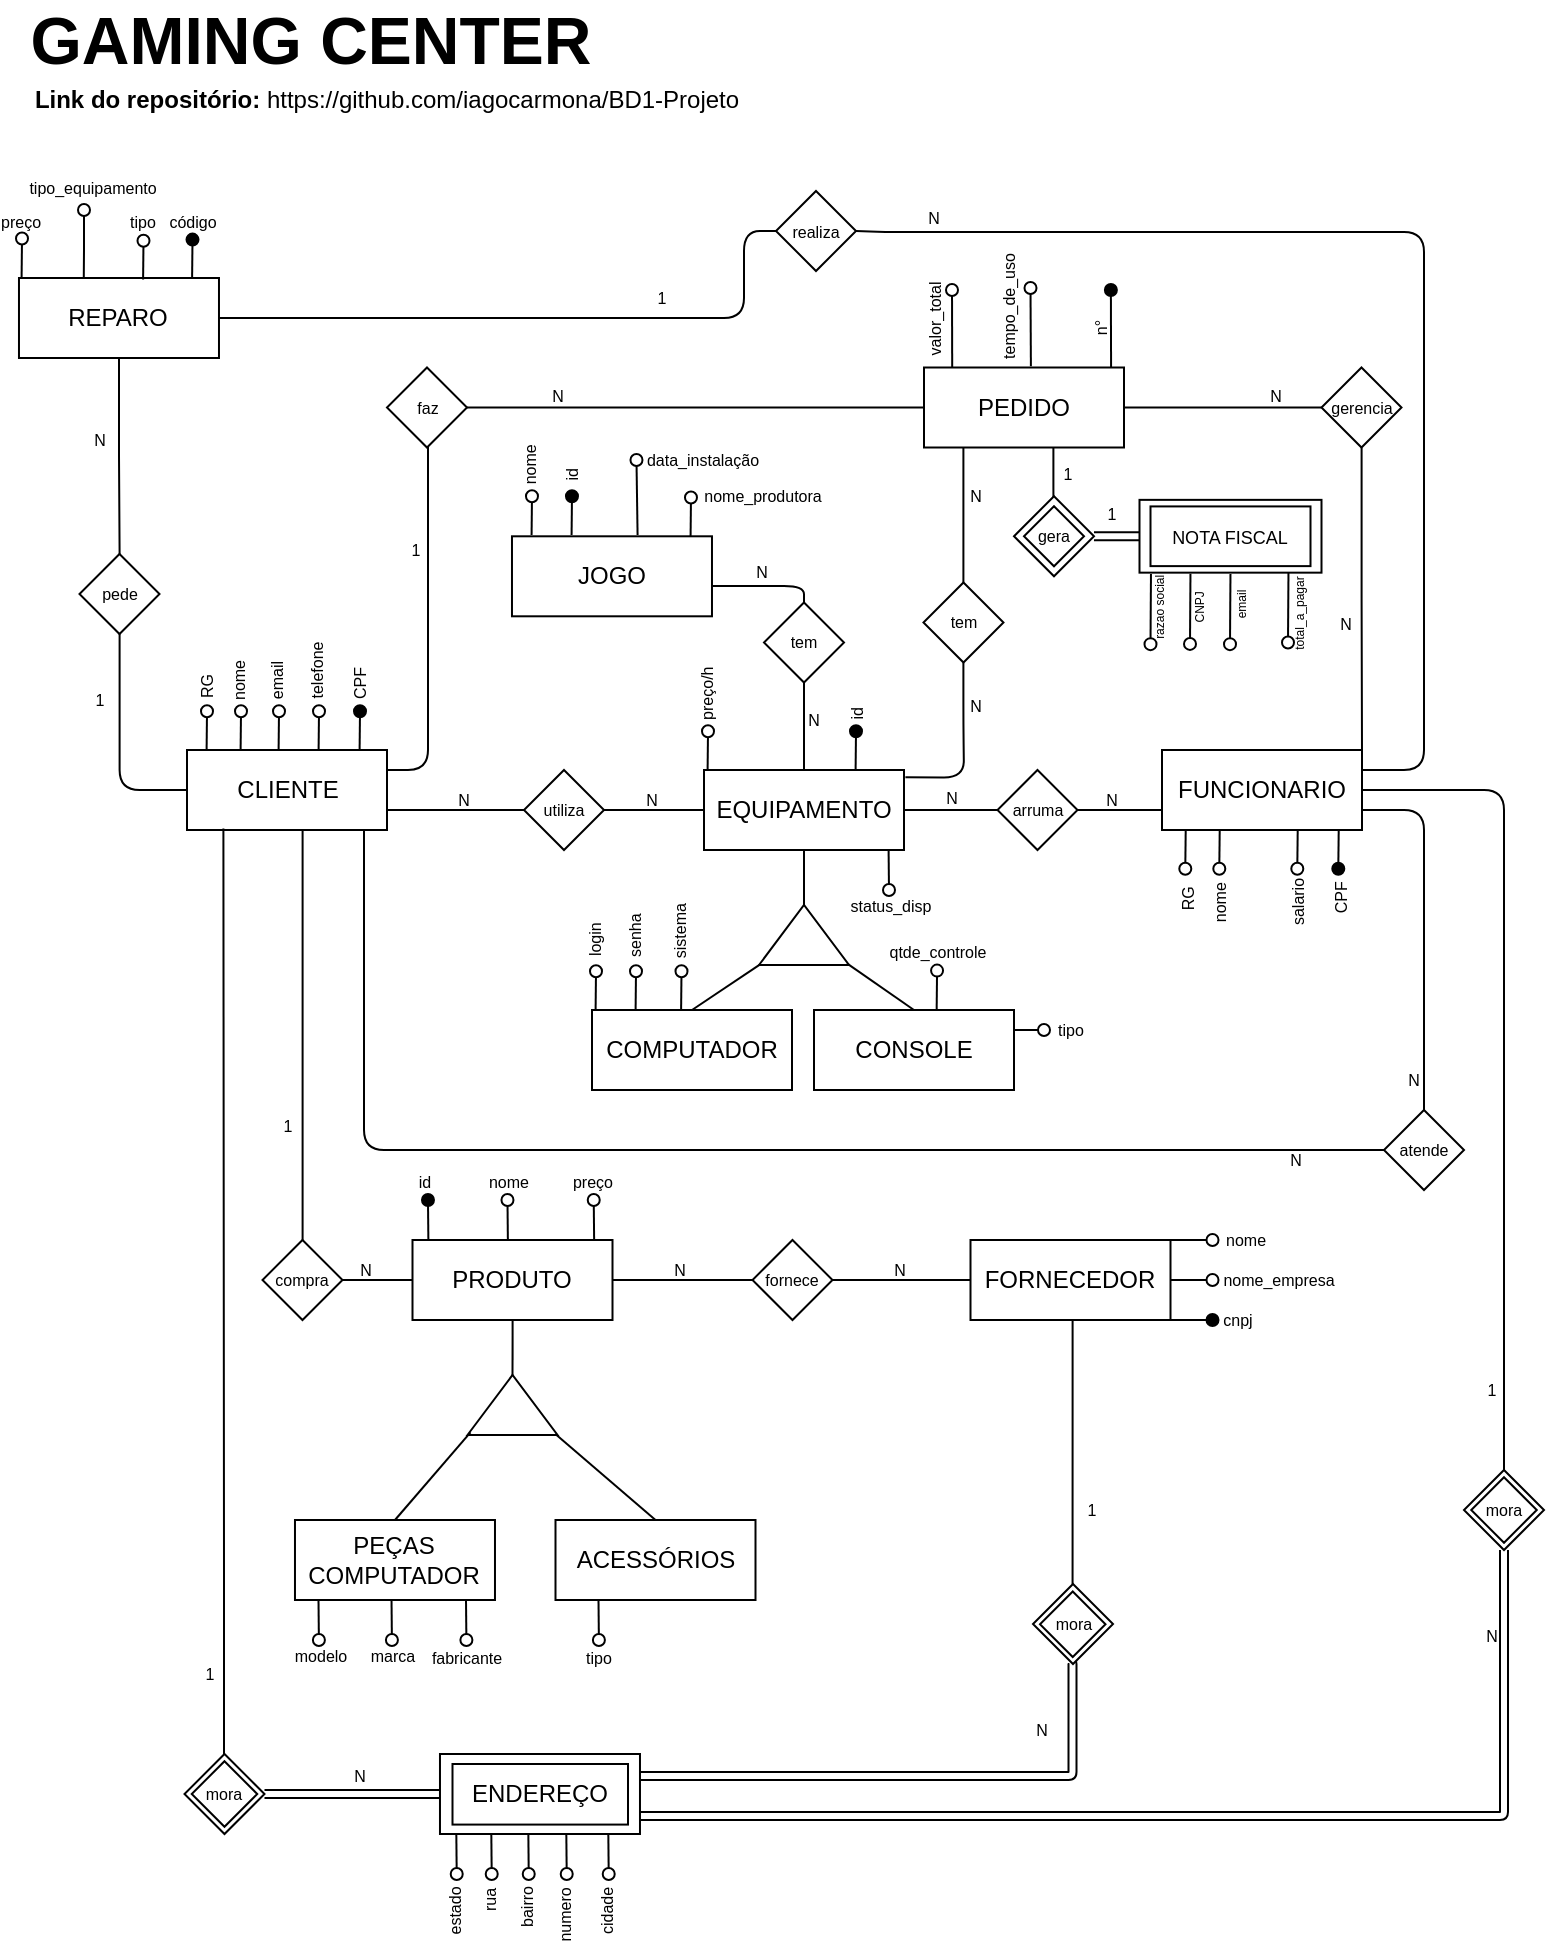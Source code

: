 <mxfile version="19.0.3" type="device"><diagram id="tFjh-JC69PEkfASW7UYD" name="Page-1"><mxGraphModel dx="331" dy="166" grid="1" gridSize="10" guides="1" tooltips="1" connect="1" arrows="1" fold="1" page="1" pageScale="1" pageWidth="827" pageHeight="1169" math="0" shadow="0"><root><mxCell id="0"/><mxCell id="1" parent="0"/><mxCell id="dLTUqUdsc6a28uXezFOx-49" value="" style="endArrow=none;dashed=1;html=1;rounded=0;entryX=0.5;entryY=1;entryDx=0;entryDy=0;strokeWidth=2;endSize=6;jumpSize=9;jumpStyle=none;sourcePerimeterSpacing=0;strokeColor=none;startSize=34;fontSize=13;spacing=3;" parent="1" edge="1"><mxGeometry width="50" height="50" relative="1" as="geometry"><mxPoint x="71" y="667" as="sourcePoint"/><mxPoint x="51" y="632" as="targetPoint"/></mxGeometry></mxCell><mxCell id="Bq1xxbU5dl7gMrOgX1wE-48" style="edgeStyle=orthogonalEdgeStyle;rounded=0;orthogonalLoop=1;jettySize=auto;html=1;fontSize=8;startArrow=none;startFill=0;endArrow=none;endFill=0;" parent="1" source="Bq1xxbU5dl7gMrOgX1wE-26" target="Bq1xxbU5dl7gMrOgX1wE-46" edge="1"><mxGeometry relative="1" as="geometry"><Array as="points"><mxPoint x="230" y="420"/><mxPoint x="230" y="420"/></Array></mxGeometry></mxCell><mxCell id="zkrEf3ewqRUQauNhbl9_-11" style="edgeStyle=orthogonalEdgeStyle;rounded=1;orthogonalLoop=1;jettySize=auto;html=1;startArrow=none;startFill=0;endArrow=none;endFill=0;" parent="1" source="Bq1xxbU5dl7gMrOgX1wE-26" target="zkrEf3ewqRUQauNhbl9_-10" edge="1"><mxGeometry relative="1" as="geometry"/></mxCell><mxCell id="Fy-YV-M8j6B59Q8x-zke-20" style="edgeStyle=orthogonalEdgeStyle;rounded=1;orthogonalLoop=1;jettySize=auto;html=1;startArrow=none;startFill=0;endArrow=none;endFill=0;" parent="1" source="Bq1xxbU5dl7gMrOgX1wE-26" target="Fy-YV-M8j6B59Q8x-zke-19" edge="1"><mxGeometry relative="1" as="geometry"><Array as="points"><mxPoint x="232" y="400"/></Array></mxGeometry></mxCell><mxCell id="Bq1xxbU5dl7gMrOgX1wE-26" value="CLIENTE" style="rounded=0;whiteSpace=wrap;html=1;" parent="1" vertex="1"><mxGeometry x="111.5" y="390" width="100" height="40" as="geometry"/></mxCell><mxCell id="Bq1xxbU5dl7gMrOgX1wE-27" value="" style="endArrow=oval;html=1;rounded=0;fontSize=8;exitX=0.948;exitY=-0.015;exitDx=0;exitDy=0;exitPerimeter=0;endFill=0;" parent="1" edge="1"><mxGeometry width="50" height="50" relative="1" as="geometry"><mxPoint x="121.3" y="390" as="sourcePoint"/><mxPoint x="121.5" y="370.6" as="targetPoint"/></mxGeometry></mxCell><mxCell id="Bq1xxbU5dl7gMrOgX1wE-28" value="&lt;span style=&quot;font-size: 8px;&quot;&gt;RG&lt;br&gt;&lt;/span&gt;" style="text;html=1;strokeColor=none;fillColor=none;align=center;verticalAlign=middle;whiteSpace=wrap;rounded=0;rotation=-90;" parent="1" vertex="1"><mxGeometry x="111.5" y="354.25" width="17" height="8.5" as="geometry"/></mxCell><mxCell id="Bq1xxbU5dl7gMrOgX1wE-31" value="" style="endArrow=oval;html=1;rounded=0;fontSize=8;exitX=0.948;exitY=-0.015;exitDx=0;exitDy=0;exitPerimeter=0;endFill=0;" parent="1" edge="1"><mxGeometry width="50" height="50" relative="1" as="geometry"><mxPoint x="138.3" y="390" as="sourcePoint"/><mxPoint x="138.5" y="370.6" as="targetPoint"/></mxGeometry></mxCell><mxCell id="Bq1xxbU5dl7gMrOgX1wE-32" value="&lt;span style=&quot;font-size: 8px;&quot;&gt;nome&lt;br&gt;&lt;/span&gt;" style="text;html=1;strokeColor=none;fillColor=none;align=center;verticalAlign=middle;whiteSpace=wrap;rounded=0;rotation=-90;" parent="1" vertex="1"><mxGeometry x="127.5" y="351.25" width="17" height="8.5" as="geometry"/></mxCell><mxCell id="Bq1xxbU5dl7gMrOgX1wE-33" value="" style="endArrow=oval;html=1;rounded=0;fontSize=8;exitX=0.948;exitY=-0.015;exitDx=0;exitDy=0;exitPerimeter=0;endFill=0;" parent="1" edge="1"><mxGeometry width="50" height="50" relative="1" as="geometry"><mxPoint x="157.3" y="390" as="sourcePoint"/><mxPoint x="157.5" y="370.6" as="targetPoint"/></mxGeometry></mxCell><mxCell id="Bq1xxbU5dl7gMrOgX1wE-34" value="&lt;span style=&quot;font-size: 8px;&quot;&gt;email&lt;br&gt;&lt;/span&gt;" style="text;html=1;strokeColor=none;fillColor=none;align=center;verticalAlign=middle;whiteSpace=wrap;rounded=0;rotation=-90;" parent="1" vertex="1"><mxGeometry x="146.5" y="351.25" width="17" height="8.5" as="geometry"/></mxCell><mxCell id="Bq1xxbU5dl7gMrOgX1wE-35" value="" style="endArrow=oval;html=1;rounded=0;fontSize=8;exitX=0.948;exitY=-0.015;exitDx=0;exitDy=0;exitPerimeter=0;endFill=0;" parent="1" edge="1"><mxGeometry width="50" height="50" relative="1" as="geometry"><mxPoint x="177.3" y="390" as="sourcePoint"/><mxPoint x="177.5" y="370.6" as="targetPoint"/></mxGeometry></mxCell><mxCell id="Bq1xxbU5dl7gMrOgX1wE-36" value="&lt;span style=&quot;font-size: 8px;&quot;&gt;telefone&lt;br&gt;&lt;/span&gt;" style="text;html=1;strokeColor=none;fillColor=none;align=center;verticalAlign=middle;whiteSpace=wrap;rounded=0;rotation=-90;" parent="1" vertex="1"><mxGeometry x="166.5" y="346.25" width="17" height="8.5" as="geometry"/></mxCell><mxCell id="Bq1xxbU5dl7gMrOgX1wE-37" value="" style="endArrow=oval;html=1;rounded=0;fontSize=8;exitX=0.948;exitY=-0.015;exitDx=0;exitDy=0;exitPerimeter=0;endFill=1;" parent="1" edge="1"><mxGeometry width="50" height="50" relative="1" as="geometry"><mxPoint x="197.8" y="390" as="sourcePoint"/><mxPoint x="198" y="370.6" as="targetPoint"/></mxGeometry></mxCell><mxCell id="Bq1xxbU5dl7gMrOgX1wE-38" value="&lt;span style=&quot;font-size: 8px;&quot;&gt;CPF&lt;br&gt;&lt;/span&gt;" style="text;html=1;strokeColor=none;fillColor=none;align=center;verticalAlign=middle;whiteSpace=wrap;rounded=0;rotation=-90;" parent="1" vertex="1"><mxGeometry x="188" y="352.25" width="17" height="8.5" as="geometry"/></mxCell><mxCell id="Bq1xxbU5dl7gMrOgX1wE-47" style="edgeStyle=orthogonalEdgeStyle;rounded=0;orthogonalLoop=1;jettySize=auto;html=1;fontSize=8;startArrow=none;startFill=0;endArrow=none;endFill=0;" parent="1" source="Bq1xxbU5dl7gMrOgX1wE-45" target="Bq1xxbU5dl7gMrOgX1wE-46" edge="1"><mxGeometry relative="1" as="geometry"/></mxCell><mxCell id="Bq1xxbU5dl7gMrOgX1wE-61" style="edgeStyle=orthogonalEdgeStyle;rounded=0;orthogonalLoop=1;jettySize=auto;html=1;fontSize=8;startArrow=none;startFill=0;endArrow=none;endFill=0;" parent="1" source="Bq1xxbU5dl7gMrOgX1wE-45" target="Bq1xxbU5dl7gMrOgX1wE-60" edge="1"><mxGeometry relative="1" as="geometry"/></mxCell><mxCell id="Bq1xxbU5dl7gMrOgX1wE-45" value="EQUIPAMENTO" style="rounded=0;whiteSpace=wrap;html=1;" parent="1" vertex="1"><mxGeometry x="370" y="400" width="100" height="40" as="geometry"/></mxCell><mxCell id="Bq1xxbU5dl7gMrOgX1wE-46" value="utiliza" style="rhombus;whiteSpace=wrap;html=1;fontSize=8;" parent="1" vertex="1"><mxGeometry x="280" y="400" width="40" height="40" as="geometry"/></mxCell><mxCell id="Bq1xxbU5dl7gMrOgX1wE-51" value="N" style="text;html=1;strokeColor=none;fillColor=none;align=center;verticalAlign=middle;whiteSpace=wrap;rounded=0;fontSize=8;" parent="1" vertex="1"><mxGeometry x="240" y="410" width="20" height="10" as="geometry"/></mxCell><mxCell id="Bq1xxbU5dl7gMrOgX1wE-52" value="N" style="text;html=1;strokeColor=none;fillColor=none;align=center;verticalAlign=middle;whiteSpace=wrap;rounded=0;fontSize=8;" parent="1" vertex="1"><mxGeometry x="334" y="410" width="20" height="10" as="geometry"/></mxCell><mxCell id="Bq1xxbU5dl7gMrOgX1wE-54" style="edgeStyle=orthogonalEdgeStyle;rounded=0;orthogonalLoop=1;jettySize=auto;html=1;entryX=0.5;entryY=1;entryDx=0;entryDy=0;fontSize=8;startArrow=none;startFill=0;endArrow=none;endFill=0;" parent="1" source="Bq1xxbU5dl7gMrOgX1wE-53" target="Bq1xxbU5dl7gMrOgX1wE-45" edge="1"><mxGeometry relative="1" as="geometry"/></mxCell><mxCell id="Bq1xxbU5dl7gMrOgX1wE-53" value="" style="triangle;whiteSpace=wrap;html=1;rotation=-90;" parent="1" vertex="1"><mxGeometry x="405" y="460" width="30" height="45" as="geometry"/></mxCell><mxCell id="Bq1xxbU5dl7gMrOgX1wE-55" value="COMPUTADOR" style="rounded=0;whiteSpace=wrap;html=1;" parent="1" vertex="1"><mxGeometry x="314" y="520" width="100" height="40" as="geometry"/></mxCell><mxCell id="Bq1xxbU5dl7gMrOgX1wE-56" value="CONSOLE" style="rounded=0;whiteSpace=wrap;html=1;" parent="1" vertex="1"><mxGeometry x="425" y="520" width="100" height="40" as="geometry"/></mxCell><mxCell id="Bq1xxbU5dl7gMrOgX1wE-58" value="" style="endArrow=none;html=1;rounded=0;fontSize=8;entryX=0.011;entryY=0.013;entryDx=0;entryDy=0;entryPerimeter=0;exitX=0.5;exitY=0;exitDx=0;exitDy=0;" parent="1" source="Bq1xxbU5dl7gMrOgX1wE-55" target="Bq1xxbU5dl7gMrOgX1wE-53" edge="1"><mxGeometry width="50" height="50" relative="1" as="geometry"><mxPoint x="375.5" y="520" as="sourcePoint"/><mxPoint x="393.675" y="496.48" as="targetPoint"/></mxGeometry></mxCell><mxCell id="Bq1xxbU5dl7gMrOgX1wE-59" value="" style="endArrow=none;html=1;rounded=0;fontSize=8;exitX=0.5;exitY=0;exitDx=0;exitDy=0;entryX=0.026;entryY=0.977;entryDx=0;entryDy=0;entryPerimeter=0;" parent="1" source="Bq1xxbU5dl7gMrOgX1wE-56" target="Bq1xxbU5dl7gMrOgX1wE-53" edge="1"><mxGeometry width="50" height="50" relative="1" as="geometry"><mxPoint x="380" y="520" as="sourcePoint"/><mxPoint x="430" y="470" as="targetPoint"/></mxGeometry></mxCell><mxCell id="Bq1xxbU5dl7gMrOgX1wE-60" value="tem" style="rhombus;whiteSpace=wrap;html=1;fontSize=8;" parent="1" vertex="1"><mxGeometry x="400" y="316.25" width="40" height="40" as="geometry"/></mxCell><mxCell id="Bq1xxbU5dl7gMrOgX1wE-63" style="edgeStyle=orthogonalEdgeStyle;rounded=1;orthogonalLoop=1;jettySize=auto;html=1;fontSize=8;startArrow=none;startFill=0;endArrow=none;endFill=0;" parent="1" source="Bq1xxbU5dl7gMrOgX1wE-62" target="Bq1xxbU5dl7gMrOgX1wE-60" edge="1"><mxGeometry relative="1" as="geometry"><Array as="points"><mxPoint x="374" y="308"/><mxPoint x="420" y="308"/></Array></mxGeometry></mxCell><mxCell id="Bq1xxbU5dl7gMrOgX1wE-62" value="JOGO" style="rounded=0;whiteSpace=wrap;html=1;" parent="1" vertex="1"><mxGeometry x="273.99" y="283.15" width="100" height="40" as="geometry"/></mxCell><mxCell id="Bq1xxbU5dl7gMrOgX1wE-64" value="N" style="text;html=1;strokeColor=none;fillColor=none;align=center;verticalAlign=middle;whiteSpace=wrap;rounded=0;fontSize=8;" parent="1" vertex="1"><mxGeometry x="420" y="369.75" width="10" height="10" as="geometry"/></mxCell><mxCell id="Bq1xxbU5dl7gMrOgX1wE-65" value="N" style="text;html=1;strokeColor=none;fillColor=none;align=center;verticalAlign=middle;whiteSpace=wrap;rounded=0;fontSize=8;" parent="1" vertex="1"><mxGeometry x="394" y="296" width="10" height="10" as="geometry"/></mxCell><mxCell id="Bq1xxbU5dl7gMrOgX1wE-66" value="" style="endArrow=oval;html=1;rounded=0;fontSize=8;exitX=0.948;exitY=-0.015;exitDx=0;exitDy=0;exitPerimeter=0;endFill=0;" parent="1" edge="1"><mxGeometry width="50" height="50" relative="1" as="geometry"><mxPoint x="283.79" y="282.55" as="sourcePoint"/><mxPoint x="283.99" y="263.15" as="targetPoint"/></mxGeometry></mxCell><mxCell id="Bq1xxbU5dl7gMrOgX1wE-67" value="&lt;font style=&quot;font-size: 8px;&quot;&gt;nome&lt;/font&gt;" style="text;html=1;strokeColor=none;fillColor=none;align=center;verticalAlign=middle;whiteSpace=wrap;rounded=0;rotation=-90;" parent="1" vertex="1"><mxGeometry x="271.99" y="242.15" width="20" height="10" as="geometry"/></mxCell><mxCell id="Bq1xxbU5dl7gMrOgX1wE-68" value="" style="endArrow=oval;html=1;rounded=0;fontSize=8;exitX=0.948;exitY=-0.015;exitDx=0;exitDy=0;exitPerimeter=0;endFill=1;" parent="1" edge="1"><mxGeometry width="50" height="50" relative="1" as="geometry"><mxPoint x="303.79" y="282.55" as="sourcePoint"/><mxPoint x="303.99" y="263.15" as="targetPoint"/></mxGeometry></mxCell><mxCell id="Bq1xxbU5dl7gMrOgX1wE-69" value="&lt;font style=&quot;font-size: 8px;&quot;&gt;id&lt;/font&gt;" style="text;html=1;strokeColor=none;fillColor=none;align=center;verticalAlign=middle;whiteSpace=wrap;rounded=0;rotation=-90;" parent="1" vertex="1"><mxGeometry x="292.99" y="247.15" width="20" height="10" as="geometry"/></mxCell><mxCell id="Bq1xxbU5dl7gMrOgX1wE-70" value="" style="endArrow=oval;html=1;rounded=0;fontSize=8;exitX=0.948;exitY=-0.015;exitDx=0;exitDy=0;exitPerimeter=0;endFill=0;" parent="1" edge="1"><mxGeometry width="50" height="50" relative="1" as="geometry"><mxPoint x="336.79" y="282.55" as="sourcePoint"/><mxPoint x="336.24" y="245" as="targetPoint"/></mxGeometry></mxCell><mxCell id="Bq1xxbU5dl7gMrOgX1wE-71" value="&lt;font style=&quot;font-size: 8px;&quot;&gt;data_instalação&lt;/font&gt;" style="text;html=1;strokeColor=none;fillColor=none;align=center;verticalAlign=middle;whiteSpace=wrap;rounded=0;rotation=0;" parent="1" vertex="1"><mxGeometry x="341.5" y="238.75" width="55" height="10" as="geometry"/></mxCell><mxCell id="Bq1xxbU5dl7gMrOgX1wE-72" value="" style="endArrow=oval;html=1;rounded=0;fontSize=8;exitX=0.948;exitY=-0.015;exitDx=0;exitDy=0;exitPerimeter=0;endFill=0;" parent="1" edge="1"><mxGeometry width="50" height="50" relative="1" as="geometry"><mxPoint x="363.29" y="283.15" as="sourcePoint"/><mxPoint x="363.49" y="263.75" as="targetPoint"/></mxGeometry></mxCell><mxCell id="Bq1xxbU5dl7gMrOgX1wE-73" value="&lt;font style=&quot;font-size: 8px;&quot;&gt;nome_produtora&lt;/font&gt;" style="text;html=1;strokeColor=none;fillColor=none;align=center;verticalAlign=middle;whiteSpace=wrap;rounded=0;rotation=0;" parent="1" vertex="1"><mxGeometry x="366.5" y="257.15" width="65" height="10" as="geometry"/></mxCell><mxCell id="Bq1xxbU5dl7gMrOgX1wE-76" value="" style="endArrow=oval;html=1;rounded=0;fontSize=8;exitX=0.948;exitY=-0.015;exitDx=0;exitDy=0;exitPerimeter=0;endFill=0;" parent="1" edge="1"><mxGeometry width="50" height="50" relative="1" as="geometry"><mxPoint x="315.8" y="520" as="sourcePoint"/><mxPoint x="316" y="500.6" as="targetPoint"/></mxGeometry></mxCell><mxCell id="Bq1xxbU5dl7gMrOgX1wE-77" value="&lt;span style=&quot;font-size: 8px;&quot;&gt;login&lt;br&gt;&lt;/span&gt;" style="text;html=1;strokeColor=none;fillColor=none;align=center;verticalAlign=middle;whiteSpace=wrap;rounded=0;rotation=-90;" parent="1" vertex="1"><mxGeometry x="304" y="479.6" width="20" height="10" as="geometry"/></mxCell><mxCell id="Bq1xxbU5dl7gMrOgX1wE-78" value="" style="endArrow=oval;html=1;rounded=0;fontSize=8;exitX=0.948;exitY=-0.015;exitDx=0;exitDy=0;exitPerimeter=0;endFill=0;" parent="1" edge="1"><mxGeometry width="50" height="50" relative="1" as="geometry"><mxPoint x="335.8" y="520" as="sourcePoint"/><mxPoint x="336" y="500.6" as="targetPoint"/></mxGeometry></mxCell><mxCell id="Bq1xxbU5dl7gMrOgX1wE-79" value="&lt;span style=&quot;font-size: 8px;&quot;&gt;senha&lt;br&gt;&lt;/span&gt;" style="text;html=1;strokeColor=none;fillColor=none;align=center;verticalAlign=middle;whiteSpace=wrap;rounded=0;rotation=-90;" parent="1" vertex="1"><mxGeometry x="324" y="477.6" width="20" height="10" as="geometry"/></mxCell><mxCell id="Bq1xxbU5dl7gMrOgX1wE-80" value="" style="endArrow=oval;html=1;rounded=0;fontSize=8;exitX=0.948;exitY=-0.015;exitDx=0;exitDy=0;exitPerimeter=0;endFill=0;" parent="1" edge="1"><mxGeometry width="50" height="50" relative="1" as="geometry"><mxPoint x="486.33" y="519.7" as="sourcePoint"/><mxPoint x="486.53" y="500.3" as="targetPoint"/></mxGeometry></mxCell><mxCell id="Bq1xxbU5dl7gMrOgX1wE-81" value="&lt;span style=&quot;font-size: 8px;&quot;&gt;qtde_controle&lt;br&gt;&lt;/span&gt;" style="text;html=1;strokeColor=none;fillColor=none;align=center;verticalAlign=middle;whiteSpace=wrap;rounded=0;rotation=0;" parent="1" vertex="1"><mxGeometry x="456.5" y="485.35" width="60" height="10" as="geometry"/></mxCell><mxCell id="Bq1xxbU5dl7gMrOgX1wE-82" value="" style="endArrow=oval;html=1;rounded=0;fontSize=8;exitX=0.948;exitY=-0.015;exitDx=0;exitDy=0;exitPerimeter=0;endFill=0;" parent="1" edge="1"><mxGeometry width="50" height="50" relative="1" as="geometry"><mxPoint x="371.8" y="400" as="sourcePoint"/><mxPoint x="372" y="380.6" as="targetPoint"/></mxGeometry></mxCell><mxCell id="Bq1xxbU5dl7gMrOgX1wE-83" value="&lt;span style=&quot;font-size: 8px;&quot;&gt;preço/h&lt;br&gt;&lt;/span&gt;" style="text;html=1;strokeColor=none;fillColor=none;align=center;verticalAlign=middle;whiteSpace=wrap;rounded=0;rotation=-90;" parent="1" vertex="1"><mxGeometry x="360" y="356.6" width="20" height="10" as="geometry"/></mxCell><mxCell id="Bq1xxbU5dl7gMrOgX1wE-84" value="" style="endArrow=oval;html=1;rounded=0;fontSize=8;exitX=0.948;exitY=-0.015;exitDx=0;exitDy=0;exitPerimeter=0;endFill=1;" parent="1" edge="1"><mxGeometry width="50" height="50" relative="1" as="geometry"><mxPoint x="445.8" y="400" as="sourcePoint"/><mxPoint x="446" y="380.6" as="targetPoint"/></mxGeometry></mxCell><mxCell id="Bq1xxbU5dl7gMrOgX1wE-85" value="&lt;span style=&quot;font-size: 8px;&quot;&gt;id&lt;br&gt;&lt;/span&gt;" style="text;html=1;strokeColor=none;fillColor=none;align=center;verticalAlign=middle;whiteSpace=wrap;rounded=0;rotation=-90;" parent="1" vertex="1"><mxGeometry x="440" y="366.6" width="10" height="10" as="geometry"/></mxCell><mxCell id="Bq1xxbU5dl7gMrOgX1wE-88" value="" style="endArrow=none;html=1;rounded=0;entryX=0.098;entryY=0.995;entryDx=0;entryDy=0;entryPerimeter=0;endFill=0;startArrow=oval;startFill=0;" parent="1" edge="1"><mxGeometry width="50" height="50" relative="1" as="geometry"><mxPoint x="462.5" y="460" as="sourcePoint"/><mxPoint x="462.3" y="440" as="targetPoint"/></mxGeometry></mxCell><mxCell id="Bq1xxbU5dl7gMrOgX1wE-89" value="&lt;font style=&quot;font-size: 8px;&quot;&gt;status_disp&lt;/font&gt;" style="text;html=1;strokeColor=none;fillColor=none;align=center;verticalAlign=middle;whiteSpace=wrap;rounded=0;" parent="1" vertex="1"><mxGeometry x="446" y="462" width="35" height="10" as="geometry"/></mxCell><mxCell id="Fy-YV-M8j6B59Q8x-zke-2" style="edgeStyle=orthogonalEdgeStyle;rounded=1;orthogonalLoop=1;jettySize=auto;html=1;entryX=0.5;entryY=0;entryDx=0;entryDy=0;endArrow=none;endFill=0;" parent="1" source="Bq1xxbU5dl7gMrOgX1wE-90" target="Bq1xxbU5dl7gMrOgX1wE-141" edge="1"><mxGeometry relative="1" as="geometry"><Array as="points"><mxPoint x="730" y="420"/></Array></mxGeometry></mxCell><mxCell id="Fy-YV-M8j6B59Q8x-zke-3" style="edgeStyle=orthogonalEdgeStyle;rounded=0;orthogonalLoop=1;jettySize=auto;html=1;endArrow=none;endFill=0;" parent="1" source="Bq1xxbU5dl7gMrOgX1wE-90" target="Bq1xxbU5dl7gMrOgX1wE-92" edge="1"><mxGeometry relative="1" as="geometry"><Array as="points"><mxPoint x="590" y="420"/><mxPoint x="590" y="420"/></Array></mxGeometry></mxCell><mxCell id="Fy-YV-M8j6B59Q8x-zke-5" style="edgeStyle=orthogonalEdgeStyle;rounded=1;orthogonalLoop=1;jettySize=auto;html=1;entryX=1;entryY=0.5;entryDx=0;entryDy=0;endArrow=none;endFill=0;" parent="1" source="Bq1xxbU5dl7gMrOgX1wE-90" target="zkrEf3ewqRUQauNhbl9_-14" edge="1"><mxGeometry relative="1" as="geometry"><Array as="points"><mxPoint x="730" y="400"/><mxPoint x="730" y="131"/><mxPoint x="460" y="131"/></Array></mxGeometry></mxCell><mxCell id="Bq1xxbU5dl7gMrOgX1wE-90" value="FUNCIONARIO" style="rounded=0;whiteSpace=wrap;html=1;" parent="1" vertex="1"><mxGeometry x="599" y="390" width="100" height="40" as="geometry"/></mxCell><mxCell id="Fy-YV-M8j6B59Q8x-zke-4" style="edgeStyle=orthogonalEdgeStyle;rounded=0;orthogonalLoop=1;jettySize=auto;html=1;endArrow=none;endFill=0;" parent="1" source="Bq1xxbU5dl7gMrOgX1wE-92" target="Bq1xxbU5dl7gMrOgX1wE-45" edge="1"><mxGeometry relative="1" as="geometry"/></mxCell><mxCell id="Bq1xxbU5dl7gMrOgX1wE-92" value="arruma" style="rhombus;whiteSpace=wrap;html=1;fontSize=8;" parent="1" vertex="1"><mxGeometry x="516.75" y="400" width="40" height="40" as="geometry"/></mxCell><mxCell id="Bq1xxbU5dl7gMrOgX1wE-95" value="N" style="text;html=1;strokeColor=none;fillColor=none;align=center;verticalAlign=middle;whiteSpace=wrap;rounded=0;fontSize=8;" parent="1" vertex="1"><mxGeometry x="489" y="409" width="10" height="10" as="geometry"/></mxCell><mxCell id="Bq1xxbU5dl7gMrOgX1wE-98" value="" style="endArrow=none;html=1;rounded=0;fontSize=8;exitX=0.948;exitY=-0.015;exitDx=0;exitDy=0;exitPerimeter=0;endFill=0;startArrow=oval;startFill=0;" parent="1" edge="1"><mxGeometry width="50" height="50" relative="1" as="geometry"><mxPoint x="610.65" y="449.4" as="sourcePoint"/><mxPoint x="610.85" y="430.0" as="targetPoint"/></mxGeometry></mxCell><mxCell id="Bq1xxbU5dl7gMrOgX1wE-99" value="&lt;span style=&quot;font-size: 8px;&quot;&gt;RG&lt;br&gt;&lt;/span&gt;" style="text;html=1;strokeColor=none;fillColor=none;align=center;verticalAlign=middle;whiteSpace=wrap;rounded=0;rotation=-90;" parent="1" vertex="1"><mxGeometry x="602.25" y="459.6" width="17" height="8.5" as="geometry"/></mxCell><mxCell id="Bq1xxbU5dl7gMrOgX1wE-100" value="" style="endArrow=none;html=1;rounded=0;fontSize=8;exitX=0.948;exitY=-0.015;exitDx=0;exitDy=0;exitPerimeter=0;endFill=0;startArrow=oval;startFill=0;" parent="1" edge="1"><mxGeometry width="50" height="50" relative="1" as="geometry"><mxPoint x="627.65" y="449.4" as="sourcePoint"/><mxPoint x="627.85" y="430.0" as="targetPoint"/></mxGeometry></mxCell><mxCell id="Bq1xxbU5dl7gMrOgX1wE-101" value="&lt;span style=&quot;font-size: 8px;&quot;&gt;nome&lt;br&gt;&lt;/span&gt;" style="text;html=1;strokeColor=none;fillColor=none;align=center;verticalAlign=middle;whiteSpace=wrap;rounded=0;rotation=-90;" parent="1" vertex="1"><mxGeometry x="618.25" y="461.6" width="17" height="8.5" as="geometry"/></mxCell><mxCell id="Bq1xxbU5dl7gMrOgX1wE-104" value="" style="endArrow=none;html=1;rounded=0;fontSize=8;exitX=0.948;exitY=-0.015;exitDx=0;exitDy=0;exitPerimeter=0;endFill=0;startArrow=oval;startFill=0;" parent="1" edge="1"><mxGeometry width="50" height="50" relative="1" as="geometry"><mxPoint x="666.65" y="449.4" as="sourcePoint"/><mxPoint x="666.85" y="430.0" as="targetPoint"/></mxGeometry></mxCell><mxCell id="Bq1xxbU5dl7gMrOgX1wE-105" value="&lt;span style=&quot;font-size: 8px;&quot;&gt;salario&lt;br&gt;&lt;/span&gt;" style="text;html=1;strokeColor=none;fillColor=none;align=center;verticalAlign=middle;whiteSpace=wrap;rounded=0;rotation=-90;" parent="1" vertex="1"><mxGeometry x="657.5" y="462" width="17" height="8.5" as="geometry"/></mxCell><mxCell id="Bq1xxbU5dl7gMrOgX1wE-106" value="" style="endArrow=none;html=1;rounded=0;fontSize=8;exitX=0.948;exitY=-0.015;exitDx=0;exitDy=0;exitPerimeter=0;endFill=0;startArrow=oval;startFill=1;" parent="1" edge="1"><mxGeometry width="50" height="50" relative="1" as="geometry"><mxPoint x="687.15" y="449.4" as="sourcePoint"/><mxPoint x="687.35" y="430.0" as="targetPoint"/></mxGeometry></mxCell><mxCell id="Bq1xxbU5dl7gMrOgX1wE-107" value="&lt;span style=&quot;font-size: 8px;&quot;&gt;CPF&lt;br&gt;&lt;/span&gt;" style="text;html=1;strokeColor=none;fillColor=none;align=center;verticalAlign=middle;whiteSpace=wrap;rounded=0;rotation=-90;" parent="1" vertex="1"><mxGeometry x="678.75" y="459.6" width="17" height="8.5" as="geometry"/></mxCell><mxCell id="Bq1xxbU5dl7gMrOgX1wE-146" style="edgeStyle=orthogonalEdgeStyle;rounded=1;orthogonalLoop=1;jettySize=auto;html=1;fontSize=8;startArrow=none;startFill=0;endArrow=none;endFill=0;" parent="1" source="Bq1xxbU5dl7gMrOgX1wE-141" target="Bq1xxbU5dl7gMrOgX1wE-26" edge="1"><mxGeometry relative="1" as="geometry"><Array as="points"><mxPoint x="730" y="590"/><mxPoint x="200" y="590"/></Array></mxGeometry></mxCell><mxCell id="Bq1xxbU5dl7gMrOgX1wE-141" value="atende" style="rhombus;whiteSpace=wrap;html=1;fontSize=8;" parent="1" vertex="1"><mxGeometry x="710" y="570" width="40" height="40" as="geometry"/></mxCell><mxCell id="Fy-YV-M8j6B59Q8x-zke-18" style="edgeStyle=orthogonalEdgeStyle;rounded=0;orthogonalLoop=1;jettySize=auto;html=1;startArrow=none;startFill=0;endArrow=none;endFill=0;" parent="1" source="Bq1xxbU5dl7gMrOgX1wE-147" target="Bq1xxbU5dl7gMrOgX1wE-26" edge="1"><mxGeometry relative="1" as="geometry"><Array as="points"><mxPoint x="169" y="490"/><mxPoint x="169" y="490"/></Array></mxGeometry></mxCell><mxCell id="Bq1xxbU5dl7gMrOgX1wE-147" value="compra" style="rhombus;whiteSpace=wrap;html=1;fontSize=8;" parent="1" vertex="1"><mxGeometry x="149.25" y="635" width="40" height="40" as="geometry"/></mxCell><mxCell id="Bq1xxbU5dl7gMrOgX1wE-149" style="edgeStyle=orthogonalEdgeStyle;rounded=0;orthogonalLoop=1;jettySize=auto;html=1;entryX=1;entryY=0.5;entryDx=0;entryDy=0;fontSize=8;startArrow=none;startFill=0;endArrow=none;endFill=0;" parent="1" source="Bq1xxbU5dl7gMrOgX1wE-148" target="Bq1xxbU5dl7gMrOgX1wE-147" edge="1"><mxGeometry relative="1" as="geometry"/></mxCell><mxCell id="Bq1xxbU5dl7gMrOgX1wE-166" style="edgeStyle=orthogonalEdgeStyle;rounded=0;orthogonalLoop=1;jettySize=auto;html=1;fontSize=8;startArrow=none;startFill=0;endArrow=none;endFill=0;" parent="1" source="Bq1xxbU5dl7gMrOgX1wE-148" target="Bq1xxbU5dl7gMrOgX1wE-165" edge="1"><mxGeometry relative="1" as="geometry"/></mxCell><mxCell id="zkrEf3ewqRUQauNhbl9_-57" style="edgeStyle=orthogonalEdgeStyle;rounded=0;orthogonalLoop=1;jettySize=auto;html=1;entryX=1;entryY=0.5;entryDx=0;entryDy=0;fontSize=33;startArrow=none;startFill=0;endArrow=none;endFill=0;" parent="1" source="Bq1xxbU5dl7gMrOgX1wE-148" target="zkrEf3ewqRUQauNhbl9_-56" edge="1"><mxGeometry relative="1" as="geometry"/></mxCell><mxCell id="Bq1xxbU5dl7gMrOgX1wE-148" value="PRODUTO" style="rounded=0;whiteSpace=wrap;html=1;" parent="1" vertex="1"><mxGeometry x="224.25" y="635" width="100" height="40" as="geometry"/></mxCell><mxCell id="Bq1xxbU5dl7gMrOgX1wE-151" value="" style="endArrow=oval;html=1;rounded=0;entryX=0.098;entryY=0.995;entryDx=0;entryDy=0;entryPerimeter=0;endFill=1;startArrow=none;startFill=0;" parent="1" edge="1"><mxGeometry width="50" height="50" relative="1" as="geometry"><mxPoint x="232.19" y="635" as="sourcePoint"/><mxPoint x="231.99" y="615" as="targetPoint"/></mxGeometry></mxCell><mxCell id="Bq1xxbU5dl7gMrOgX1wE-152" value="&lt;span style=&quot;font-size: 8px;&quot;&gt;id&lt;/span&gt;" style="text;html=1;strokeColor=none;fillColor=none;align=center;verticalAlign=middle;whiteSpace=wrap;rounded=0;" parent="1" vertex="1"><mxGeometry x="215.75" y="600" width="28.5" height="10" as="geometry"/></mxCell><mxCell id="Bq1xxbU5dl7gMrOgX1wE-159" value="" style="endArrow=oval;html=1;rounded=0;entryX=0.098;entryY=0.995;entryDx=0;entryDy=0;entryPerimeter=0;endFill=0;startArrow=none;startFill=0;" parent="1" edge="1"><mxGeometry width="50" height="50" relative="1" as="geometry"><mxPoint x="271.94" y="635" as="sourcePoint"/><mxPoint x="271.74" y="615" as="targetPoint"/></mxGeometry></mxCell><mxCell id="Bq1xxbU5dl7gMrOgX1wE-160" value="&lt;span style=&quot;font-size: 8px;&quot;&gt;nome&lt;/span&gt;" style="text;html=1;strokeColor=none;fillColor=none;align=center;verticalAlign=middle;whiteSpace=wrap;rounded=0;" parent="1" vertex="1"><mxGeometry x="257.74" y="600" width="28.5" height="10" as="geometry"/></mxCell><mxCell id="Bq1xxbU5dl7gMrOgX1wE-163" value="" style="endArrow=oval;html=1;rounded=0;entryX=0.098;entryY=0.995;entryDx=0;entryDy=0;entryPerimeter=0;endFill=0;startArrow=none;startFill=0;" parent="1" edge="1"><mxGeometry width="50" height="50" relative="1" as="geometry"><mxPoint x="315.07" y="635" as="sourcePoint"/><mxPoint x="314.87" y="615" as="targetPoint"/></mxGeometry></mxCell><mxCell id="Bq1xxbU5dl7gMrOgX1wE-164" value="&lt;span style=&quot;font-size: 8px;&quot;&gt;preço&lt;/span&gt;" style="text;html=1;strokeColor=none;fillColor=none;align=center;verticalAlign=middle;whiteSpace=wrap;rounded=0;" parent="1" vertex="1"><mxGeometry x="300" y="600" width="28.5" height="10" as="geometry"/></mxCell><mxCell id="Bq1xxbU5dl7gMrOgX1wE-165" value="fornece" style="rhombus;whiteSpace=wrap;html=1;fontSize=8;" parent="1" vertex="1"><mxGeometry x="394.25" y="635" width="40" height="40" as="geometry"/></mxCell><mxCell id="Bq1xxbU5dl7gMrOgX1wE-167" value="N" style="text;html=1;strokeColor=none;fillColor=none;align=center;verticalAlign=middle;whiteSpace=wrap;rounded=0;fontSize=8;" parent="1" vertex="1"><mxGeometry x="191.25" y="645" width="20" height="10" as="geometry"/></mxCell><mxCell id="Bq1xxbU5dl7gMrOgX1wE-168" value="1" style="text;html=1;strokeColor=none;fillColor=none;align=center;verticalAlign=middle;whiteSpace=wrap;rounded=0;fontSize=8;" parent="1" vertex="1"><mxGeometry x="151.5" y="573" width="20" height="10" as="geometry"/></mxCell><mxCell id="Bq1xxbU5dl7gMrOgX1wE-169" value="N" style="text;html=1;strokeColor=none;fillColor=none;align=center;verticalAlign=middle;whiteSpace=wrap;rounded=0;fontSize=8;" parent="1" vertex="1"><mxGeometry x="348.25" y="645" width="20" height="10" as="geometry"/></mxCell><mxCell id="Bq1xxbU5dl7gMrOgX1wE-171" style="edgeStyle=orthogonalEdgeStyle;rounded=0;orthogonalLoop=1;jettySize=auto;html=1;fontSize=8;startArrow=none;startFill=0;endArrow=none;endFill=0;" parent="1" source="Bq1xxbU5dl7gMrOgX1wE-170" target="Bq1xxbU5dl7gMrOgX1wE-165" edge="1"><mxGeometry relative="1" as="geometry"/></mxCell><mxCell id="Bq1xxbU5dl7gMrOgX1wE-170" value="FORNECEDOR" style="rounded=0;whiteSpace=wrap;html=1;" parent="1" vertex="1"><mxGeometry x="503.25" y="635" width="100" height="40" as="geometry"/></mxCell><mxCell id="Bq1xxbU5dl7gMrOgX1wE-180" value="" style="endArrow=oval;html=1;rounded=0;fontSize=8;exitX=1;exitY=0;exitDx=0;exitDy=0;endFill=0;" parent="1" source="Bq1xxbU5dl7gMrOgX1wE-170" edge="1"><mxGeometry width="50" height="50" relative="1" as="geometry"><mxPoint x="624.25" y="695" as="sourcePoint"/><mxPoint x="624.25" y="635" as="targetPoint"/></mxGeometry></mxCell><mxCell id="Bq1xxbU5dl7gMrOgX1wE-181" value="nome" style="text;html=1;strokeColor=none;fillColor=none;align=center;verticalAlign=middle;whiteSpace=wrap;rounded=0;fontSize=8;" parent="1" vertex="1"><mxGeometry x="631" y="630" width="20" height="10" as="geometry"/></mxCell><mxCell id="Bq1xxbU5dl7gMrOgX1wE-182" value="" style="endArrow=oval;html=1;rounded=0;fontSize=8;exitX=1;exitY=0;exitDx=0;exitDy=0;endFill=0;" parent="1" edge="1"><mxGeometry width="50" height="50" relative="1" as="geometry"><mxPoint x="603.25" y="655" as="sourcePoint"/><mxPoint x="624.25" y="655" as="targetPoint"/></mxGeometry></mxCell><mxCell id="Bq1xxbU5dl7gMrOgX1wE-183" value="nome_empresa" style="text;html=1;strokeColor=none;fillColor=none;align=center;verticalAlign=middle;whiteSpace=wrap;rounded=0;fontSize=8;" parent="1" vertex="1"><mxGeometry x="631" y="650" width="53.25" height="10" as="geometry"/></mxCell><mxCell id="Bq1xxbU5dl7gMrOgX1wE-184" value="" style="endArrow=oval;html=1;rounded=0;fontSize=8;exitX=1;exitY=0;exitDx=0;exitDy=0;endFill=1;" parent="1" edge="1"><mxGeometry width="50" height="50" relative="1" as="geometry"><mxPoint x="603.25" y="675" as="sourcePoint"/><mxPoint x="624.25" y="675" as="targetPoint"/></mxGeometry></mxCell><mxCell id="Bq1xxbU5dl7gMrOgX1wE-185" value="cnpj" style="text;html=1;strokeColor=none;fillColor=none;align=center;verticalAlign=middle;whiteSpace=wrap;rounded=0;fontSize=8;" parent="1" vertex="1"><mxGeometry x="627" y="670" width="20" height="10" as="geometry"/></mxCell><mxCell id="Bq1xxbU5dl7gMrOgX1wE-210" style="edgeStyle=orthogonalEdgeStyle;rounded=1;orthogonalLoop=1;jettySize=auto;html=1;fontSize=12;startArrow=none;startFill=0;endArrow=none;endFill=0;entryX=0.48;entryY=0.951;entryDx=0;entryDy=0;entryPerimeter=0;shape=link;" parent="1" edge="1"><mxGeometry relative="1" as="geometry"><mxPoint x="338.23" y="903" as="sourcePoint"/><mxPoint x="552.65" y="845.04" as="targetPoint"/><Array as="points"><mxPoint x="554.25" y="903"/><mxPoint x="554.25" y="845"/></Array></mxGeometry></mxCell><mxCell id="Bq1xxbU5dl7gMrOgX1wE-189" value="" style="endArrow=none;html=1;rounded=0;entryX=0.098;entryY=0.995;entryDx=0;entryDy=0;entryPerimeter=0;endFill=0;startArrow=oval;startFill=0;" parent="1" edge="1"><mxGeometry width="50" height="50" relative="1" as="geometry"><mxPoint x="246.36" y="952" as="sourcePoint"/><mxPoint x="246.16" y="932" as="targetPoint"/></mxGeometry></mxCell><mxCell id="Bq1xxbU5dl7gMrOgX1wE-190" value="&lt;span style=&quot;font-size: 8px;&quot;&gt;estado&lt;/span&gt;" style="text;html=1;strokeColor=none;fillColor=none;align=center;verticalAlign=middle;whiteSpace=wrap;rounded=0;rotation=-90;" parent="1" vertex="1"><mxGeometry x="227.24" y="965" width="34.99" height="10" as="geometry"/></mxCell><mxCell id="Bq1xxbU5dl7gMrOgX1wE-199" value="" style="endArrow=none;html=1;rounded=0;entryX=0.098;entryY=0.995;entryDx=0;entryDy=0;entryPerimeter=0;endFill=0;startArrow=oval;startFill=0;" parent="1" edge="1"><mxGeometry width="50" height="50" relative="1" as="geometry"><mxPoint x="263.86" y="952" as="sourcePoint"/><mxPoint x="263.66" y="932" as="targetPoint"/></mxGeometry></mxCell><mxCell id="Bq1xxbU5dl7gMrOgX1wE-200" value="&lt;span style=&quot;font-size: 8px;&quot;&gt;rua&lt;/span&gt;" style="text;html=1;strokeColor=none;fillColor=none;align=center;verticalAlign=middle;whiteSpace=wrap;rounded=0;rotation=-90;" parent="1" vertex="1"><mxGeometry x="244.74" y="960" width="34.99" height="10" as="geometry"/></mxCell><mxCell id="Bq1xxbU5dl7gMrOgX1wE-201" value="" style="endArrow=none;html=1;rounded=0;entryX=0.098;entryY=0.995;entryDx=0;entryDy=0;entryPerimeter=0;endFill=0;startArrow=oval;startFill=0;" parent="1" edge="1"><mxGeometry width="50" height="50" relative="1" as="geometry"><mxPoint x="282.37" y="952" as="sourcePoint"/><mxPoint x="282.17" y="932" as="targetPoint"/></mxGeometry></mxCell><mxCell id="Bq1xxbU5dl7gMrOgX1wE-202" value="&lt;span style=&quot;font-size: 8px;&quot;&gt;bairro&lt;/span&gt;" style="text;html=1;strokeColor=none;fillColor=none;align=center;verticalAlign=middle;whiteSpace=wrap;rounded=0;rotation=-90;" parent="1" vertex="1"><mxGeometry x="263.25" y="963" width="34.99" height="10" as="geometry"/></mxCell><mxCell id="Bq1xxbU5dl7gMrOgX1wE-203" value="" style="endArrow=none;html=1;rounded=0;entryX=0.098;entryY=0.995;entryDx=0;entryDy=0;entryPerimeter=0;endFill=0;startArrow=oval;startFill=0;" parent="1" edge="1"><mxGeometry width="50" height="50" relative="1" as="geometry"><mxPoint x="301.36" y="952" as="sourcePoint"/><mxPoint x="301.16" y="932" as="targetPoint"/></mxGeometry></mxCell><mxCell id="Bq1xxbU5dl7gMrOgX1wE-204" value="&lt;span style=&quot;font-size: 8px;&quot;&gt;numero&lt;/span&gt;" style="text;html=1;strokeColor=none;fillColor=none;align=center;verticalAlign=middle;whiteSpace=wrap;rounded=0;rotation=-90;" parent="1" vertex="1"><mxGeometry x="282.24" y="967" width="34.99" height="10" as="geometry"/></mxCell><mxCell id="Bq1xxbU5dl7gMrOgX1wE-205" value="" style="endArrow=none;html=1;rounded=0;entryX=0.098;entryY=0.995;entryDx=0;entryDy=0;entryPerimeter=0;endFill=0;startArrow=oval;startFill=0;" parent="1" edge="1"><mxGeometry width="50" height="50" relative="1" as="geometry"><mxPoint x="322.36" y="952" as="sourcePoint"/><mxPoint x="322.16" y="932" as="targetPoint"/></mxGeometry></mxCell><mxCell id="Bq1xxbU5dl7gMrOgX1wE-206" value="&lt;span style=&quot;font-size: 8px;&quot;&gt;cidade&lt;/span&gt;" style="text;html=1;strokeColor=none;fillColor=none;align=center;verticalAlign=middle;whiteSpace=wrap;rounded=0;rotation=-90;" parent="1" vertex="1"><mxGeometry x="303.24" y="965" width="34.99" height="10" as="geometry"/></mxCell><mxCell id="Bq1xxbU5dl7gMrOgX1wE-211" style="edgeStyle=orthogonalEdgeStyle;rounded=1;orthogonalLoop=1;jettySize=auto;html=1;fontSize=12;startArrow=none;startFill=0;endArrow=none;endFill=0;" parent="1" target="Bq1xxbU5dl7gMrOgX1wE-170" edge="1"><mxGeometry relative="1" as="geometry"><Array as="points"><mxPoint x="554.25" y="705"/><mxPoint x="554.25" y="705"/></Array><mxPoint x="554.286" y="807.018" as="sourcePoint"/></mxGeometry></mxCell><mxCell id="Bq1xxbU5dl7gMrOgX1wE-212" value="N" style="text;html=1;strokeColor=none;fillColor=none;align=center;verticalAlign=middle;whiteSpace=wrap;rounded=0;fontSize=8;" parent="1" vertex="1"><mxGeometry x="457.75" y="645" width="20" height="10" as="geometry"/></mxCell><mxCell id="Bq1xxbU5dl7gMrOgX1wE-213" value="1" style="text;html=1;strokeColor=none;fillColor=none;align=center;verticalAlign=middle;whiteSpace=wrap;rounded=0;fontSize=8;" parent="1" vertex="1"><mxGeometry x="554.25" y="765" width="20" height="10" as="geometry"/></mxCell><mxCell id="Bq1xxbU5dl7gMrOgX1wE-214" value="N" style="text;html=1;strokeColor=none;fillColor=none;align=center;verticalAlign=middle;whiteSpace=wrap;rounded=0;fontSize=8;" parent="1" vertex="1"><mxGeometry x="529.25" y="875" width="20" height="10" as="geometry"/></mxCell><mxCell id="Bq1xxbU5dl7gMrOgX1wE-225" style="edgeStyle=orthogonalEdgeStyle;rounded=0;orthogonalLoop=1;jettySize=auto;html=1;fontSize=12;startArrow=none;startFill=0;endArrow=none;endFill=0;entryX=0.182;entryY=0.982;entryDx=0;entryDy=0;entryPerimeter=0;" parent="1" target="Bq1xxbU5dl7gMrOgX1wE-26" edge="1"><mxGeometry relative="1" as="geometry"><mxPoint x="130" y="443" as="targetPoint"/><Array as="points"><mxPoint x="130" y="800"/><mxPoint x="130" y="800"/></Array><mxPoint x="130" y="892.75" as="sourcePoint"/></mxGeometry></mxCell><mxCell id="Bq1xxbU5dl7gMrOgX1wE-217" value="N" style="text;html=1;strokeColor=none;fillColor=none;align=center;verticalAlign=middle;whiteSpace=wrap;rounded=0;fontSize=8;" parent="1" vertex="1"><mxGeometry x="187.75" y="898" width="20" height="10" as="geometry"/></mxCell><mxCell id="Bq1xxbU5dl7gMrOgX1wE-220" value="1" style="text;html=1;strokeColor=none;fillColor=none;align=center;verticalAlign=middle;whiteSpace=wrap;rounded=0;fontSize=8;" parent="1" vertex="1"><mxGeometry x="112.75" y="847" width="20" height="10" as="geometry"/></mxCell><mxCell id="zkrEf3ewqRUQauNhbl9_-3" value="PEÇAS&lt;br&gt;COMPUTADOR" style="rounded=0;whiteSpace=wrap;html=1;" parent="1" vertex="1"><mxGeometry x="165.49" y="775" width="100" height="40" as="geometry"/></mxCell><mxCell id="zkrEf3ewqRUQauNhbl9_-12" style="edgeStyle=orthogonalEdgeStyle;rounded=0;orthogonalLoop=1;jettySize=auto;html=1;startArrow=none;startFill=0;endArrow=none;endFill=0;" parent="1" source="zkrEf3ewqRUQauNhbl9_-9" target="zkrEf3ewqRUQauNhbl9_-10" edge="1"><mxGeometry relative="1" as="geometry"/></mxCell><mxCell id="zkrEf3ewqRUQauNhbl9_-9" value="REPARO" style="rounded=0;whiteSpace=wrap;html=1;" parent="1" vertex="1"><mxGeometry x="27.49" y="154" width="100" height="40" as="geometry"/></mxCell><mxCell id="zkrEf3ewqRUQauNhbl9_-10" value="pede" style="rhombus;whiteSpace=wrap;html=1;fontSize=8;" parent="1" vertex="1"><mxGeometry x="57.75" y="292" width="40" height="40" as="geometry"/></mxCell><mxCell id="zkrEf3ewqRUQauNhbl9_-19" style="edgeStyle=orthogonalEdgeStyle;rounded=1;orthogonalLoop=1;jettySize=auto;html=1;startArrow=none;startFill=0;endArrow=none;endFill=0;" parent="1" source="zkrEf3ewqRUQauNhbl9_-14" target="zkrEf3ewqRUQauNhbl9_-9" edge="1"><mxGeometry relative="1" as="geometry"><Array as="points"><mxPoint x="390" y="131"/><mxPoint x="390" y="174"/></Array></mxGeometry></mxCell><mxCell id="zkrEf3ewqRUQauNhbl9_-14" value="realiza" style="rhombus;whiteSpace=wrap;html=1;fontSize=8;" parent="1" vertex="1"><mxGeometry x="406" y="110.5" width="40" height="40" as="geometry"/></mxCell><mxCell id="zkrEf3ewqRUQauNhbl9_-31" value="" style="endArrow=oval;html=1;rounded=0;fontSize=8;exitX=0.948;exitY=-0.015;exitDx=0;exitDy=0;exitPerimeter=0;endFill=0;" parent="1" edge="1"><mxGeometry width="50" height="50" relative="1" as="geometry"><mxPoint x="28.8" y="153.65" as="sourcePoint"/><mxPoint x="29" y="134.25" as="targetPoint"/></mxGeometry></mxCell><mxCell id="zkrEf3ewqRUQauNhbl9_-32" value="&lt;span style=&quot;font-size: 8px;&quot;&gt;preço&lt;br&gt;&lt;/span&gt;" style="text;html=1;strokeColor=none;fillColor=none;align=center;verticalAlign=middle;whiteSpace=wrap;rounded=0;rotation=0;" parent="1" vertex="1"><mxGeometry x="20" y="120.45" width="17" height="8.5" as="geometry"/></mxCell><mxCell id="zkrEf3ewqRUQauNhbl9_-33" value="" style="endArrow=oval;html=1;rounded=0;fontSize=8;exitX=0.948;exitY=-0.015;exitDx=0;exitDy=0;exitPerimeter=0;endFill=0;" parent="1" edge="1"><mxGeometry width="50" height="50" relative="1" as="geometry"><mxPoint x="89.55" y="154.75" as="sourcePoint"/><mxPoint x="89.75" y="135.35" as="targetPoint"/></mxGeometry></mxCell><mxCell id="zkrEf3ewqRUQauNhbl9_-34" value="&lt;span style=&quot;font-size: 8px;&quot;&gt;tipo&lt;br&gt;&lt;/span&gt;" style="text;html=1;strokeColor=none;fillColor=none;align=center;verticalAlign=middle;whiteSpace=wrap;rounded=0;rotation=0;" parent="1" vertex="1"><mxGeometry x="80.75" y="121.0" width="17" height="8.5" as="geometry"/></mxCell><mxCell id="zkrEf3ewqRUQauNhbl9_-39" value="" style="endArrow=oval;html=1;rounded=0;fontSize=8;exitX=0.948;exitY=-0.015;exitDx=0;exitDy=0;exitPerimeter=0;endFill=1;" parent="1" edge="1"><mxGeometry width="50" height="50" relative="1" as="geometry"><mxPoint x="114.05" y="154.2" as="sourcePoint"/><mxPoint x="114.25" y="134.8" as="targetPoint"/></mxGeometry></mxCell><mxCell id="zkrEf3ewqRUQauNhbl9_-40" value="&lt;span style=&quot;font-size: 8px;&quot;&gt;código&lt;br&gt;&lt;/span&gt;" style="text;html=1;strokeColor=none;fillColor=none;align=center;verticalAlign=middle;whiteSpace=wrap;rounded=0;rotation=0;" parent="1" vertex="1"><mxGeometry x="106.25" y="120.45" width="17" height="8.5" as="geometry"/></mxCell><mxCell id="zkrEf3ewqRUQauNhbl9_-41" value="1" style="text;html=1;strokeColor=none;fillColor=none;align=center;verticalAlign=middle;whiteSpace=wrap;rounded=0;fontSize=8;" parent="1" vertex="1"><mxGeometry x="57.75" y="359.75" width="20" height="10" as="geometry"/></mxCell><mxCell id="zkrEf3ewqRUQauNhbl9_-42" value="N" style="text;html=1;strokeColor=none;fillColor=none;align=center;verticalAlign=middle;whiteSpace=wrap;rounded=0;fontSize=8;" parent="1" vertex="1"><mxGeometry x="57.75" y="229.75" width="20" height="10" as="geometry"/></mxCell><mxCell id="zkrEf3ewqRUQauNhbl9_-44" value="1" style="text;html=1;strokeColor=none;fillColor=none;align=center;verticalAlign=middle;whiteSpace=wrap;rounded=0;fontSize=8;" parent="1" vertex="1"><mxGeometry x="344" y="159.0" width="10" height="10" as="geometry"/></mxCell><mxCell id="zkrEf3ewqRUQauNhbl9_-47" value="" style="endArrow=none;html=1;rounded=0;entryX=0.098;entryY=0.995;entryDx=0;entryDy=0;entryPerimeter=0;endFill=0;startArrow=oval;startFill=0;" parent="1" edge="1"><mxGeometry width="50" height="50" relative="1" as="geometry"><mxPoint x="177.45" y="835" as="sourcePoint"/><mxPoint x="177.25" y="815" as="targetPoint"/></mxGeometry></mxCell><mxCell id="zkrEf3ewqRUQauNhbl9_-48" value="&lt;span style=&quot;font-size: 8px;&quot;&gt;modelo&lt;/span&gt;" style="text;html=1;strokeColor=none;fillColor=none;align=center;verticalAlign=middle;whiteSpace=wrap;rounded=0;" parent="1" vertex="1"><mxGeometry x="163.5" y="837" width="28.5" height="10" as="geometry"/></mxCell><mxCell id="zkrEf3ewqRUQauNhbl9_-49" value="" style="endArrow=none;html=1;rounded=0;entryX=0.098;entryY=0.995;entryDx=0;entryDy=0;entryPerimeter=0;endFill=0;startArrow=oval;startFill=0;" parent="1" edge="1"><mxGeometry width="50" height="50" relative="1" as="geometry"><mxPoint x="213.96" y="835" as="sourcePoint"/><mxPoint x="213.76" y="815" as="targetPoint"/></mxGeometry></mxCell><mxCell id="zkrEf3ewqRUQauNhbl9_-50" value="&lt;span style=&quot;font-size: 8px;&quot;&gt;marca&lt;/span&gt;" style="text;html=1;strokeColor=none;fillColor=none;align=center;verticalAlign=middle;whiteSpace=wrap;rounded=0;" parent="1" vertex="1"><mxGeometry x="199.75" y="837" width="28.5" height="10" as="geometry"/></mxCell><mxCell id="zkrEf3ewqRUQauNhbl9_-54" value="&lt;font size=&quot;1&quot; style=&quot;&quot;&gt;&lt;b style=&quot;font-size: 33px;&quot;&gt;GAMING CENTER&lt;/b&gt;&lt;/font&gt;" style="text;html=1;strokeColor=none;fillColor=none;align=center;verticalAlign=middle;whiteSpace=wrap;rounded=0;rotation=0;" parent="1" vertex="1"><mxGeometry x="28" y="20" width="291" height="30" as="geometry"/></mxCell><mxCell id="zkrEf3ewqRUQauNhbl9_-55" value="ACESSÓRIOS" style="rounded=0;whiteSpace=wrap;html=1;" parent="1" vertex="1"><mxGeometry x="295.75" y="775" width="100" height="40" as="geometry"/></mxCell><mxCell id="zkrEf3ewqRUQauNhbl9_-56" value="" style="triangle;whiteSpace=wrap;html=1;rotation=-90;" parent="1" vertex="1"><mxGeometry x="259.25" y="695" width="30" height="45" as="geometry"/></mxCell><mxCell id="zkrEf3ewqRUQauNhbl9_-58" value="" style="endArrow=none;html=1;rounded=0;fontSize=33;entryX=0.043;entryY=0.033;entryDx=0;entryDy=0;entryPerimeter=0;exitX=0.5;exitY=0;exitDx=0;exitDy=0;" parent="1" source="zkrEf3ewqRUQauNhbl9_-3" target="zkrEf3ewqRUQauNhbl9_-56" edge="1"><mxGeometry width="50" height="50" relative="1" as="geometry"><mxPoint x="194.25" y="765" as="sourcePoint"/><mxPoint x="244.25" y="715" as="targetPoint"/></mxGeometry></mxCell><mxCell id="zkrEf3ewqRUQauNhbl9_-59" value="" style="endArrow=none;html=1;rounded=0;fontSize=33;entryX=0.016;entryY=0.976;entryDx=0;entryDy=0;entryPerimeter=0;exitX=0.5;exitY=0;exitDx=0;exitDy=0;" parent="1" source="zkrEf3ewqRUQauNhbl9_-55" target="zkrEf3ewqRUQauNhbl9_-56" edge="1"><mxGeometry width="50" height="50" relative="1" as="geometry"><mxPoint x="194.25" y="765" as="sourcePoint"/><mxPoint x="244.25" y="715" as="targetPoint"/></mxGeometry></mxCell><mxCell id="zkrEf3ewqRUQauNhbl9_-60" value="" style="endArrow=none;html=1;rounded=0;entryX=0.098;entryY=0.995;entryDx=0;entryDy=0;entryPerimeter=0;endFill=0;startArrow=oval;startFill=0;" parent="1" edge="1"><mxGeometry width="50" height="50" relative="1" as="geometry"><mxPoint x="251.2" y="835" as="sourcePoint"/><mxPoint x="251.0" y="815" as="targetPoint"/></mxGeometry></mxCell><mxCell id="zkrEf3ewqRUQauNhbl9_-61" value="&lt;span style=&quot;font-size: 8px;&quot;&gt;fabricante&lt;/span&gt;" style="text;html=1;strokeColor=none;fillColor=none;align=center;verticalAlign=middle;whiteSpace=wrap;rounded=0;" parent="1" vertex="1"><mxGeometry x="236.99" y="838" width="28.5" height="10" as="geometry"/></mxCell><mxCell id="zkrEf3ewqRUQauNhbl9_-65" value="" style="endArrow=none;html=1;rounded=0;entryX=0.098;entryY=0.995;entryDx=0;entryDy=0;entryPerimeter=0;endFill=0;startArrow=oval;startFill=0;" parent="1" edge="1"><mxGeometry width="50" height="50" relative="1" as="geometry"><mxPoint x="317.45" y="835" as="sourcePoint"/><mxPoint x="317.25" y="815" as="targetPoint"/></mxGeometry></mxCell><mxCell id="zkrEf3ewqRUQauNhbl9_-66" value="&lt;span style=&quot;font-size: 8px;&quot;&gt;tipo&lt;/span&gt;" style="text;html=1;strokeColor=none;fillColor=none;align=center;verticalAlign=middle;whiteSpace=wrap;rounded=0;" parent="1" vertex="1"><mxGeometry x="303.24" y="838" width="28.5" height="10" as="geometry"/></mxCell><mxCell id="zkrEf3ewqRUQauNhbl9_-68" value="&lt;span style=&quot;font-size: 8px;&quot;&gt;tipo_equipamento&lt;br&gt;&lt;/span&gt;" style="text;html=1;strokeColor=none;fillColor=none;align=center;verticalAlign=middle;whiteSpace=wrap;rounded=0;rotation=0;" parent="1" vertex="1"><mxGeometry x="55.75" y="104" width="17" height="8.5" as="geometry"/></mxCell><mxCell id="zkrEf3ewqRUQauNhbl9_-69" value="" style="endArrow=oval;html=1;rounded=0;fontSize=33;exitX=0.324;exitY=-0.002;exitDx=0;exitDy=0;exitPerimeter=0;startArrow=none;startFill=0;endFill=0;" parent="1" source="zkrEf3ewqRUQauNhbl9_-9" edge="1"><mxGeometry width="50" height="50" relative="1" as="geometry"><mxPoint x="50" y="150" as="sourcePoint"/><mxPoint x="60" y="120" as="targetPoint"/><Array as="points"><mxPoint x="60" y="140"/></Array></mxGeometry></mxCell><mxCell id="NZD-LUaV-CEC3YMr7jDp-1" value="" style="endArrow=oval;html=1;rounded=0;fontSize=8;exitX=0.948;exitY=-0.015;exitDx=0;exitDy=0;exitPerimeter=0;endFill=0;" parent="1" edge="1"><mxGeometry width="50" height="50" relative="1" as="geometry"><mxPoint x="358.55" y="520" as="sourcePoint"/><mxPoint x="358.75" y="500.6" as="targetPoint"/></mxGeometry></mxCell><mxCell id="NZD-LUaV-CEC3YMr7jDp-2" value="&lt;span style=&quot;font-size: 8px;&quot;&gt;sistema&lt;br&gt;&lt;/span&gt;" style="text;html=1;strokeColor=none;fillColor=none;align=center;verticalAlign=middle;whiteSpace=wrap;rounded=0;rotation=-90;" parent="1" vertex="1"><mxGeometry x="346.75" y="475.6" width="20" height="10" as="geometry"/></mxCell><mxCell id="Fy-YV-M8j6B59Q8x-zke-6" value="N" style="text;html=1;strokeColor=none;fillColor=none;align=center;verticalAlign=middle;whiteSpace=wrap;rounded=0;fontSize=8;" parent="1" vertex="1"><mxGeometry x="568.5" y="410" width="10" height="10" as="geometry"/></mxCell><mxCell id="Fy-YV-M8j6B59Q8x-zke-13" value="N" style="text;html=1;strokeColor=none;fillColor=none;align=center;verticalAlign=middle;whiteSpace=wrap;rounded=0;fontSize=8;" parent="1" vertex="1"><mxGeometry x="479.74" y="118.95" width="10" height="10" as="geometry"/></mxCell><mxCell id="Fy-YV-M8j6B59Q8x-zke-15" value="N" style="text;html=1;strokeColor=none;fillColor=none;align=center;verticalAlign=middle;whiteSpace=wrap;rounded=0;fontSize=8;" parent="1" vertex="1"><mxGeometry x="720" y="550" width="10" height="10" as="geometry"/></mxCell><mxCell id="Fy-YV-M8j6B59Q8x-zke-16" value="N" style="text;html=1;strokeColor=none;fillColor=none;align=center;verticalAlign=middle;whiteSpace=wrap;rounded=0;fontSize=8;" parent="1" vertex="1"><mxGeometry x="661" y="590" width="10" height="10" as="geometry"/></mxCell><mxCell id="Fy-YV-M8j6B59Q8x-zke-19" value="faz" style="rhombus;whiteSpace=wrap;html=1;fontSize=8;" parent="1" vertex="1"><mxGeometry x="211.5" y="198.75" width="40" height="40" as="geometry"/></mxCell><mxCell id="Fy-YV-M8j6B59Q8x-zke-22" style="edgeStyle=orthogonalEdgeStyle;rounded=0;orthogonalLoop=1;jettySize=auto;html=1;entryX=1;entryY=0.5;entryDx=0;entryDy=0;startArrow=none;startFill=0;endArrow=none;endFill=0;" parent="1" source="Fy-YV-M8j6B59Q8x-zke-21" target="Fy-YV-M8j6B59Q8x-zke-19" edge="1"><mxGeometry relative="1" as="geometry"/></mxCell><mxCell id="Fy-YV-M8j6B59Q8x-zke-33" style="edgeStyle=orthogonalEdgeStyle;rounded=0;orthogonalLoop=1;jettySize=auto;html=1;entryX=0.491;entryY=-0.056;entryDx=0;entryDy=0;entryPerimeter=0;fontSize=9;startArrow=none;startFill=0;endArrow=none;endFill=0;" parent="1" source="Fy-YV-M8j6B59Q8x-zke-21" target="Fy-YV-M8j6B59Q8x-zke-27" edge="1"><mxGeometry relative="1" as="geometry"><Array as="points"><mxPoint x="545" y="259"/></Array></mxGeometry></mxCell><mxCell id="Fy-YV-M8j6B59Q8x-zke-21" value="PEDIDO" style="rounded=0;whiteSpace=wrap;html=1;" parent="1" vertex="1"><mxGeometry x="480" y="198.75" width="100" height="40" as="geometry"/></mxCell><mxCell id="Fy-YV-M8j6B59Q8x-zke-24" style="edgeStyle=orthogonalEdgeStyle;rounded=0;orthogonalLoop=1;jettySize=auto;html=1;startArrow=none;startFill=0;endArrow=none;endFill=0;" parent="1" source="Fy-YV-M8j6B59Q8x-zke-23" target="Fy-YV-M8j6B59Q8x-zke-21" edge="1"><mxGeometry relative="1" as="geometry"/></mxCell><mxCell id="Fy-YV-M8j6B59Q8x-zke-25" style="edgeStyle=orthogonalEdgeStyle;rounded=0;orthogonalLoop=1;jettySize=auto;html=1;entryX=1;entryY=0;entryDx=0;entryDy=0;startArrow=none;startFill=0;endArrow=none;endFill=0;" parent="1" source="Fy-YV-M8j6B59Q8x-zke-23" target="Bq1xxbU5dl7gMrOgX1wE-90" edge="1"><mxGeometry relative="1" as="geometry"/></mxCell><mxCell id="Fy-YV-M8j6B59Q8x-zke-23" value="gerencia" style="rhombus;whiteSpace=wrap;html=1;fontSize=8;" parent="1" vertex="1"><mxGeometry x="678.75" y="198.75" width="40" height="40" as="geometry"/></mxCell><mxCell id="2oH1Yey00Tt9oUGmNvda-7" style="edgeStyle=orthogonalEdgeStyle;shape=link;rounded=0;orthogonalLoop=1;jettySize=auto;html=1;entryX=0;entryY=0.5;entryDx=0;entryDy=0;startArrow=oval;startFill=0;" edge="1" parent="1" source="Fy-YV-M8j6B59Q8x-zke-26" target="Fy-YV-M8j6B59Q8x-zke-29"><mxGeometry relative="1" as="geometry"/></mxCell><mxCell id="Fy-YV-M8j6B59Q8x-zke-26" value="gera" style="rhombus;whiteSpace=wrap;html=1;fontSize=8;" parent="1" vertex="1"><mxGeometry x="525" y="263.12" width="40" height="40" as="geometry"/></mxCell><mxCell id="Fy-YV-M8j6B59Q8x-zke-27" value="" style="rhombus;whiteSpace=wrap;html=1;fontSize=8;fillColor=none;" parent="1" vertex="1"><mxGeometry x="530" y="268.12" width="30" height="30" as="geometry"/></mxCell><mxCell id="Fy-YV-M8j6B59Q8x-zke-29" value="&lt;font style=&quot;font-size: 9px;&quot;&gt;NOTA FISCAL&lt;/font&gt;" style="rounded=0;whiteSpace=wrap;html=1;" parent="1" vertex="1"><mxGeometry x="587.75" y="264.93" width="91" height="36.4" as="geometry"/></mxCell><mxCell id="Fy-YV-M8j6B59Q8x-zke-30" value="&lt;font style=&quot;font-size: 9px;&quot;&gt;NOTA FISCAL&lt;/font&gt;" style="rounded=0;whiteSpace=wrap;html=1;" parent="1" vertex="1"><mxGeometry x="593.25" y="268.21" width="80" height="29.85" as="geometry"/></mxCell><mxCell id="Fy-YV-M8j6B59Q8x-zke-34" value="" style="endArrow=oval;html=1;rounded=1;fontSize=9;exitX=0.402;exitY=0.009;exitDx=0;exitDy=0;exitPerimeter=0;endFill=0;" parent="1" edge="1"><mxGeometry width="50" height="50" relative="1" as="geometry"><mxPoint x="533.45" y="198.11" as="sourcePoint"/><mxPoint x="533.25" y="159" as="targetPoint"/></mxGeometry></mxCell><mxCell id="Fy-YV-M8j6B59Q8x-zke-38" value="" style="endArrow=oval;html=1;rounded=1;fontSize=9;exitX=0.402;exitY=0.009;exitDx=0;exitDy=0;exitPerimeter=0;endFill=0;" parent="1" edge="1"><mxGeometry width="50" height="50" relative="1" as="geometry"><mxPoint x="494.1" y="198.75" as="sourcePoint"/><mxPoint x="494" y="160" as="targetPoint"/></mxGeometry></mxCell><mxCell id="Fy-YV-M8j6B59Q8x-zke-39" value="&lt;span style=&quot;font-size: 8px;&quot;&gt;valor_total&lt;/span&gt;" style="text;html=1;strokeColor=none;fillColor=none;align=center;verticalAlign=middle;whiteSpace=wrap;rounded=0;rotation=-90;" parent="1" vertex="1"><mxGeometry x="466.49" y="169" width="36.5" height="10" as="geometry"/></mxCell><mxCell id="Fy-YV-M8j6B59Q8x-zke-40" value="" style="endArrow=oval;html=1;rounded=1;fontSize=9;exitX=0.402;exitY=0.009;exitDx=0;exitDy=0;exitPerimeter=0;endFill=1;" parent="1" edge="1"><mxGeometry width="50" height="50" relative="1" as="geometry"><mxPoint x="573.54" y="198.75" as="sourcePoint"/><mxPoint x="573.44" y="160" as="targetPoint"/></mxGeometry></mxCell><mxCell id="Fy-YV-M8j6B59Q8x-zke-41" value="&lt;span style=&quot;font-size: 8px;&quot;&gt;n°&lt;/span&gt;" style="text;html=1;strokeColor=none;fillColor=none;align=center;verticalAlign=middle;whiteSpace=wrap;rounded=0;rotation=-90;" parent="1" vertex="1"><mxGeometry x="549" y="174" width="36.5" height="10" as="geometry"/></mxCell><mxCell id="Fy-YV-M8j6B59Q8x-zke-42" value="&lt;span style=&quot;font-size: 8px;&quot;&gt;tempo_de_uso&lt;/span&gt;" style="text;html=1;strokeColor=none;fillColor=none;align=center;verticalAlign=middle;whiteSpace=wrap;rounded=0;rotation=-90;" parent="1" vertex="1"><mxGeometry x="503.25" y="163" width="36.5" height="10" as="geometry"/></mxCell><mxCell id="Fy-YV-M8j6B59Q8x-zke-44" value="" style="endArrow=none;html=1;rounded=1;fontSize=9;entryX=0.063;entryY=1.017;entryDx=0;entryDy=0;entryPerimeter=0;startArrow=oval;startFill=0;" parent="1" target="Fy-YV-M8j6B59Q8x-zke-29" edge="1"><mxGeometry width="50" height="50" relative="1" as="geometry"><mxPoint x="593.25" y="337.08" as="sourcePoint"/><mxPoint x="623.25" y="307.08" as="targetPoint"/></mxGeometry></mxCell><mxCell id="Fy-YV-M8j6B59Q8x-zke-45" value="&lt;font style=&quot;font-size: 6px;&quot;&gt;razao social&lt;/font&gt;" style="text;html=1;strokeColor=none;fillColor=none;align=center;verticalAlign=middle;whiteSpace=wrap;rounded=0;rotation=-90;" parent="1" vertex="1"><mxGeometry x="570.75" y="313.67" width="50" height="10" as="geometry"/></mxCell><mxCell id="Fy-YV-M8j6B59Q8x-zke-47" value="" style="endArrow=none;html=1;rounded=1;fontSize=9;entryX=0.063;entryY=1.017;entryDx=0;entryDy=0;entryPerimeter=0;startArrow=oval;startFill=0;" parent="1" edge="1"><mxGeometry width="50" height="50" relative="1" as="geometry"><mxPoint x="613" y="336.96" as="sourcePoint"/><mxPoint x="613.233" y="301.829" as="targetPoint"/></mxGeometry></mxCell><mxCell id="Fy-YV-M8j6B59Q8x-zke-48" value="&lt;font style=&quot;font-size: 6px;&quot;&gt;CNPJ&lt;/font&gt;" style="text;html=1;strokeColor=none;fillColor=none;align=center;verticalAlign=middle;whiteSpace=wrap;rounded=0;rotation=-90;" parent="1" vertex="1"><mxGeometry x="591.25" y="313.15" width="50" height="10" as="geometry"/></mxCell><mxCell id="Fy-YV-M8j6B59Q8x-zke-49" value="" style="endArrow=none;html=1;rounded=1;fontSize=9;entryX=0.063;entryY=1.017;entryDx=0;entryDy=0;entryPerimeter=0;startArrow=oval;startFill=0;" parent="1" edge="1"><mxGeometry width="50" height="50" relative="1" as="geometry"><mxPoint x="633" y="337.08" as="sourcePoint"/><mxPoint x="633.233" y="301.949" as="targetPoint"/></mxGeometry></mxCell><mxCell id="Fy-YV-M8j6B59Q8x-zke-50" value="&lt;span style=&quot;font-size: 6px;&quot;&gt;email&lt;/span&gt;" style="text;html=1;strokeColor=none;fillColor=none;align=center;verticalAlign=middle;whiteSpace=wrap;rounded=0;rotation=-90;" parent="1" vertex="1"><mxGeometry x="612" y="312" width="50" height="10" as="geometry"/></mxCell><mxCell id="Fy-YV-M8j6B59Q8x-zke-57" style="edgeStyle=orthogonalEdgeStyle;rounded=1;orthogonalLoop=1;jettySize=auto;html=1;entryX=1;entryY=0.5;entryDx=0;entryDy=0;fontSize=6;startArrow=none;startFill=0;endArrow=none;endFill=0;" parent="1" target="Bq1xxbU5dl7gMrOgX1wE-90" edge="1"><mxGeometry relative="1" as="geometry"><Array as="points"><mxPoint x="770" y="410"/></Array><mxPoint x="770.0" y="752.125" as="sourcePoint"/></mxGeometry></mxCell><mxCell id="Fy-YV-M8j6B59Q8x-zke-58" style="edgeStyle=orthogonalEdgeStyle;rounded=1;orthogonalLoop=1;jettySize=auto;html=1;fontSize=12;startArrow=none;startFill=0;endArrow=none;endFill=0;entryX=0.5;entryY=1;entryDx=0;entryDy=0;shape=link;" parent="1" target="MfVQyx0Tr8JHWHoqgrge-5" edge="1"><mxGeometry relative="1" as="geometry"><mxPoint x="338.25" y="922.97" as="sourcePoint"/><mxPoint x="774.25" y="790" as="targetPoint"/><Array as="points"><mxPoint x="770" y="923"/></Array></mxGeometry></mxCell><mxCell id="Fy-YV-M8j6B59Q8x-zke-60" value="N" style="text;html=1;strokeColor=none;fillColor=none;align=center;verticalAlign=middle;whiteSpace=wrap;rounded=0;fontSize=8;" parent="1" vertex="1"><mxGeometry x="754.25" y="828" width="20" height="10" as="geometry"/></mxCell><mxCell id="Fy-YV-M8j6B59Q8x-zke-61" value="1" style="text;html=1;strokeColor=none;fillColor=none;align=center;verticalAlign=middle;whiteSpace=wrap;rounded=0;fontSize=8;" parent="1" vertex="1"><mxGeometry x="754.25" y="705" width="20" height="10" as="geometry"/></mxCell><mxCell id="Fy-YV-M8j6B59Q8x-zke-62" value="N" style="text;html=1;strokeColor=none;fillColor=none;align=center;verticalAlign=middle;whiteSpace=wrap;rounded=0;fontSize=8;" parent="1" vertex="1"><mxGeometry x="651" y="207.75" width="10" height="10" as="geometry"/></mxCell><mxCell id="Fy-YV-M8j6B59Q8x-zke-63" value="N" style="text;html=1;strokeColor=none;fillColor=none;align=center;verticalAlign=middle;whiteSpace=wrap;rounded=0;fontSize=8;" parent="1" vertex="1"><mxGeometry x="685.75" y="322" width="10" height="10" as="geometry"/></mxCell><mxCell id="Fy-YV-M8j6B59Q8x-zke-64" value="1" style="text;html=1;strokeColor=none;fillColor=none;align=center;verticalAlign=middle;whiteSpace=wrap;rounded=0;fontSize=8;" parent="1" vertex="1"><mxGeometry x="220.75" y="285" width="10" height="10" as="geometry"/></mxCell><mxCell id="Fy-YV-M8j6B59Q8x-zke-65" value="N" style="text;html=1;strokeColor=none;fillColor=none;align=center;verticalAlign=middle;whiteSpace=wrap;rounded=0;fontSize=8;" parent="1" vertex="1"><mxGeometry x="291.99" y="207.75" width="10" height="10" as="geometry"/></mxCell><mxCell id="Fy-YV-M8j6B59Q8x-zke-66" value="&lt;b&gt;Link do repositório:&amp;nbsp;&lt;/b&gt;https://github.com/iagocarmona/BD1-Projeto" style="text;html=1;strokeColor=none;fillColor=none;align=center;verticalAlign=middle;whiteSpace=wrap;rounded=0;rotation=0;" parent="1" vertex="1"><mxGeometry x="20.99" y="50" width="380.5" height="30" as="geometry"/></mxCell><mxCell id="qG9wC3mP3e_0EpvDiLQL-1" value="1" style="text;html=1;strokeColor=none;fillColor=none;align=center;verticalAlign=middle;whiteSpace=wrap;rounded=0;fontSize=8;" parent="1" vertex="1"><mxGeometry x="546.75" y="247.15" width="10" height="10" as="geometry"/></mxCell><mxCell id="qG9wC3mP3e_0EpvDiLQL-2" value="1" style="text;html=1;strokeColor=none;fillColor=none;align=center;verticalAlign=middle;whiteSpace=wrap;rounded=0;fontSize=8;" parent="1" vertex="1"><mxGeometry x="568.5" y="267.15" width="10" height="10" as="geometry"/></mxCell><mxCell id="MfVQyx0Tr8JHWHoqgrge-1" value="ENDEREÇO" style="rounded=0;whiteSpace=wrap;html=1;" parent="1" vertex="1"><mxGeometry x="237.99" y="892" width="100" height="40" as="geometry"/></mxCell><mxCell id="MfVQyx0Tr8JHWHoqgrge-2" value="mora" style="rhombus;whiteSpace=wrap;html=1;fontSize=8;" parent="1" vertex="1"><mxGeometry x="534.5" y="807" width="40" height="40" as="geometry"/></mxCell><mxCell id="MfVQyx0Tr8JHWHoqgrge-4" style="edgeStyle=orthogonalEdgeStyle;rounded=0;orthogonalLoop=1;jettySize=auto;html=1;endArrow=none;endFill=0;shape=link;" parent="1" source="MfVQyx0Tr8JHWHoqgrge-3" target="MfVQyx0Tr8JHWHoqgrge-1" edge="1"><mxGeometry relative="1" as="geometry"/></mxCell><mxCell id="MfVQyx0Tr8JHWHoqgrge-3" value="mora" style="rhombus;whiteSpace=wrap;html=1;fontSize=8;" parent="1" vertex="1"><mxGeometry x="110.25" y="892" width="40" height="40" as="geometry"/></mxCell><mxCell id="MfVQyx0Tr8JHWHoqgrge-5" value="mora" style="rhombus;whiteSpace=wrap;html=1;fontSize=8;" parent="1" vertex="1"><mxGeometry x="750" y="750" width="40" height="40" as="geometry"/></mxCell><mxCell id="2oH1Yey00Tt9oUGmNvda-1" value="" style="rhombus;whiteSpace=wrap;html=1;fontSize=8;fillColor=none;" vertex="1" parent="1"><mxGeometry x="538" y="810.75" width="32.75" height="32.75" as="geometry"/></mxCell><mxCell id="2oH1Yey00Tt9oUGmNvda-2" value="" style="rhombus;whiteSpace=wrap;html=1;fontSize=8;fillColor=none;" vertex="1" parent="1"><mxGeometry x="753.63" y="753.63" width="32.75" height="32.75" as="geometry"/></mxCell><mxCell id="2oH1Yey00Tt9oUGmNvda-3" value="" style="rhombus;whiteSpace=wrap;html=1;fontSize=8;fillColor=none;" vertex="1" parent="1"><mxGeometry x="113.87" y="895.62" width="32.75" height="32.75" as="geometry"/></mxCell><mxCell id="2oH1Yey00Tt9oUGmNvda-4" value="" style="rounded=0;whiteSpace=wrap;html=1;fillColor=none;" vertex="1" parent="1"><mxGeometry x="244.25" y="897" width="87.75" height="30.29" as="geometry"/></mxCell><mxCell id="2oH1Yey00Tt9oUGmNvda-5" value="" style="endArrow=oval;html=1;rounded=0;fontSize=8;exitX=1;exitY=0.25;exitDx=0;exitDy=0;endFill=0;" edge="1" parent="1" source="Bq1xxbU5dl7gMrOgX1wE-56"><mxGeometry width="50" height="50" relative="1" as="geometry"><mxPoint x="540.58" y="529.7" as="sourcePoint"/><mxPoint x="540" y="530" as="targetPoint"/></mxGeometry></mxCell><mxCell id="2oH1Yey00Tt9oUGmNvda-6" value="&lt;span style=&quot;font-size: 8px;&quot;&gt;tipo&lt;br&gt;&lt;/span&gt;" style="text;html=1;strokeColor=none;fillColor=none;align=center;verticalAlign=middle;whiteSpace=wrap;rounded=0;rotation=0;" vertex="1" parent="1"><mxGeometry x="539.5" y="524" width="27.25" height="10" as="geometry"/></mxCell><mxCell id="2oH1Yey00Tt9oUGmNvda-10" style="edgeStyle=orthogonalEdgeStyle;rounded=1;orthogonalLoop=1;jettySize=auto;html=1;entryX=1.007;entryY=0.092;entryDx=0;entryDy=0;entryPerimeter=0;startArrow=none;startFill=0;endArrow=none;endFill=0;" edge="1" parent="1" source="2oH1Yey00Tt9oUGmNvda-8" target="Bq1xxbU5dl7gMrOgX1wE-45"><mxGeometry relative="1" as="geometry"><Array as="points"><mxPoint x="500" y="377"/><mxPoint x="500" y="404"/></Array></mxGeometry></mxCell><mxCell id="2oH1Yey00Tt9oUGmNvda-11" style="edgeStyle=orthogonalEdgeStyle;rounded=1;orthogonalLoop=1;jettySize=auto;html=1;entryX=0.197;entryY=1.006;entryDx=0;entryDy=0;entryPerimeter=0;startArrow=none;startFill=0;endArrow=none;endFill=0;" edge="1" parent="1" source="2oH1Yey00Tt9oUGmNvda-8" target="Fy-YV-M8j6B59Q8x-zke-21"><mxGeometry relative="1" as="geometry"/></mxCell><mxCell id="2oH1Yey00Tt9oUGmNvda-8" value="tem" style="rhombus;whiteSpace=wrap;html=1;fontSize=8;" vertex="1" parent="1"><mxGeometry x="479.74" y="306.25" width="40" height="40" as="geometry"/></mxCell><mxCell id="2oH1Yey00Tt9oUGmNvda-12" value="N" style="text;html=1;strokeColor=none;fillColor=none;align=center;verticalAlign=middle;whiteSpace=wrap;rounded=0;fontSize=8;" vertex="1" parent="1"><mxGeometry x="500.99" y="362.75" width="10" height="10" as="geometry"/></mxCell><mxCell id="2oH1Yey00Tt9oUGmNvda-13" value="N" style="text;html=1;strokeColor=none;fillColor=none;align=center;verticalAlign=middle;whiteSpace=wrap;rounded=0;fontSize=8;" vertex="1" parent="1"><mxGeometry x="500.99" y="258.2" width="10" height="10" as="geometry"/></mxCell><mxCell id="2oH1Yey00Tt9oUGmNvda-15" value="" style="endArrow=none;html=1;rounded=1;fontSize=9;entryX=0.063;entryY=1.017;entryDx=0;entryDy=0;entryPerimeter=0;startArrow=oval;startFill=0;" edge="1" parent="1"><mxGeometry width="50" height="50" relative="1" as="geometry"><mxPoint x="662" y="336.24" as="sourcePoint"/><mxPoint x="662.233" y="301.109" as="targetPoint"/></mxGeometry></mxCell><mxCell id="2oH1Yey00Tt9oUGmNvda-16" value="&lt;span style=&quot;font-size: 6px;&quot;&gt;total_a_pagar&lt;/span&gt;" style="text;html=1;strokeColor=none;fillColor=none;align=center;verticalAlign=middle;whiteSpace=wrap;rounded=0;rotation=-90;" vertex="1" parent="1"><mxGeometry x="641.25" y="316.25" width="50" height="10" as="geometry"/></mxCell></root></mxGraphModel></diagram></mxfile>